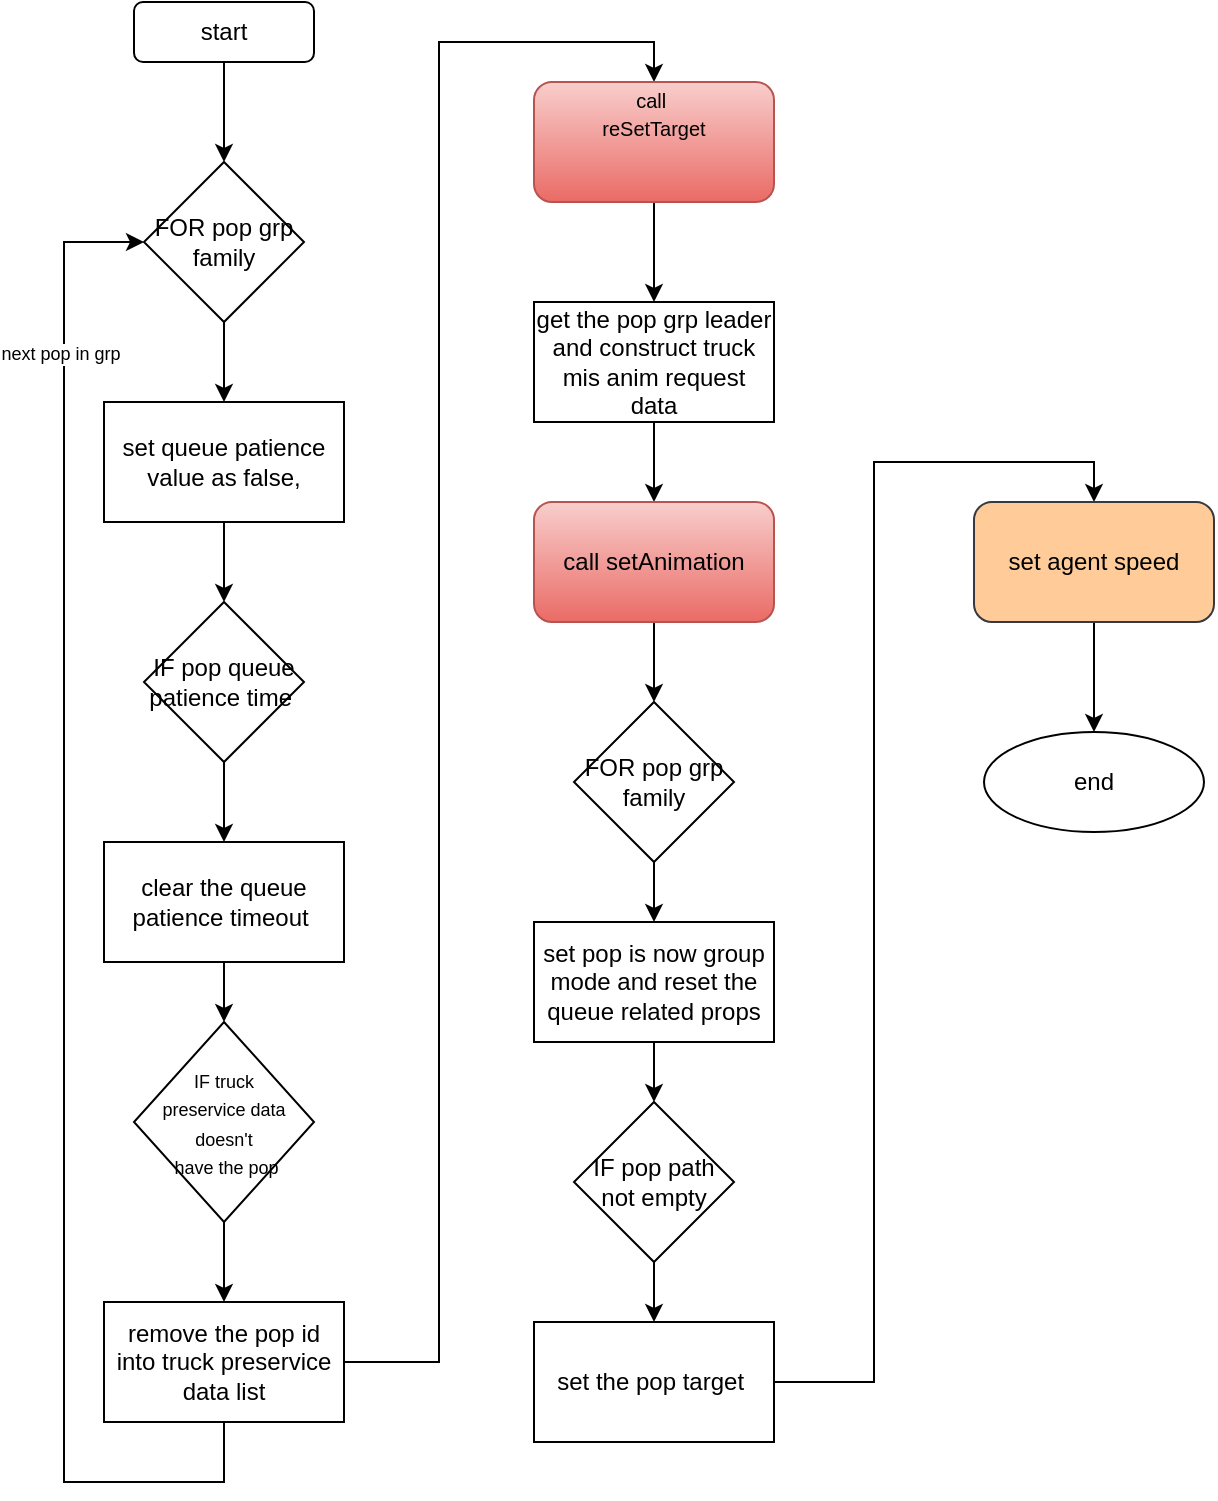 <mxfile version="17.5.0" type="github">
  <diagram id="FSfn0SIO48mECE26W4RL" name="Page-1">
    <mxGraphModel dx="1038" dy="579" grid="1" gridSize="10" guides="1" tooltips="1" connect="1" arrows="1" fold="1" page="1" pageScale="1" pageWidth="850" pageHeight="1100" math="0" shadow="0">
      <root>
        <mxCell id="0" />
        <mxCell id="1" parent="0" />
        <mxCell id="KkCJewTqqFNbLBELfUVH-3" value="" style="edgeStyle=orthogonalEdgeStyle;rounded=0;orthogonalLoop=1;jettySize=auto;html=1;" edge="1" parent="1" source="KkCJewTqqFNbLBELfUVH-1" target="KkCJewTqqFNbLBELfUVH-2">
          <mxGeometry relative="1" as="geometry" />
        </mxCell>
        <mxCell id="KkCJewTqqFNbLBELfUVH-1" value="start" style="rounded=1;whiteSpace=wrap;html=1;" vertex="1" parent="1">
          <mxGeometry x="80" y="30" width="90" height="30" as="geometry" />
        </mxCell>
        <mxCell id="KkCJewTqqFNbLBELfUVH-5" value="" style="edgeStyle=orthogonalEdgeStyle;rounded=0;orthogonalLoop=1;jettySize=auto;html=1;" edge="1" parent="1" source="KkCJewTqqFNbLBELfUVH-2" target="KkCJewTqqFNbLBELfUVH-4">
          <mxGeometry relative="1" as="geometry" />
        </mxCell>
        <mxCell id="KkCJewTqqFNbLBELfUVH-2" value="FOR pop grp family" style="rhombus;whiteSpace=wrap;html=1;" vertex="1" parent="1">
          <mxGeometry x="85" y="110" width="80" height="80" as="geometry" />
        </mxCell>
        <mxCell id="KkCJewTqqFNbLBELfUVH-7" value="" style="edgeStyle=orthogonalEdgeStyle;rounded=0;orthogonalLoop=1;jettySize=auto;html=1;" edge="1" parent="1" source="KkCJewTqqFNbLBELfUVH-4" target="KkCJewTqqFNbLBELfUVH-6">
          <mxGeometry relative="1" as="geometry" />
        </mxCell>
        <mxCell id="KkCJewTqqFNbLBELfUVH-4" value="set queue patience value as false,&lt;br&gt;" style="whiteSpace=wrap;html=1;" vertex="1" parent="1">
          <mxGeometry x="65" y="230" width="120" height="60" as="geometry" />
        </mxCell>
        <mxCell id="KkCJewTqqFNbLBELfUVH-9" value="" style="edgeStyle=orthogonalEdgeStyle;rounded=0;orthogonalLoop=1;jettySize=auto;html=1;" edge="1" parent="1" source="KkCJewTqqFNbLBELfUVH-6" target="KkCJewTqqFNbLBELfUVH-8">
          <mxGeometry relative="1" as="geometry" />
        </mxCell>
        <mxCell id="KkCJewTqqFNbLBELfUVH-6" value="IF pop queue patience time&amp;nbsp;" style="rhombus;whiteSpace=wrap;html=1;" vertex="1" parent="1">
          <mxGeometry x="85" y="330" width="80" height="80" as="geometry" />
        </mxCell>
        <mxCell id="KkCJewTqqFNbLBELfUVH-11" value="" style="edgeStyle=orthogonalEdgeStyle;rounded=0;orthogonalLoop=1;jettySize=auto;html=1;" edge="1" parent="1" source="KkCJewTqqFNbLBELfUVH-8" target="KkCJewTqqFNbLBELfUVH-10">
          <mxGeometry relative="1" as="geometry" />
        </mxCell>
        <mxCell id="KkCJewTqqFNbLBELfUVH-8" value="clear the queue patience timeout&amp;nbsp;" style="whiteSpace=wrap;html=1;" vertex="1" parent="1">
          <mxGeometry x="65" y="450" width="120" height="60" as="geometry" />
        </mxCell>
        <mxCell id="KkCJewTqqFNbLBELfUVH-13" value="" style="edgeStyle=orthogonalEdgeStyle;rounded=0;orthogonalLoop=1;jettySize=auto;html=1;fontSize=9;" edge="1" parent="1" source="KkCJewTqqFNbLBELfUVH-10" target="KkCJewTqqFNbLBELfUVH-12">
          <mxGeometry relative="1" as="geometry" />
        </mxCell>
        <mxCell id="KkCJewTqqFNbLBELfUVH-10" value="&lt;font style=&quot;font-size: 9px&quot;&gt;IF truck &lt;br&gt;preservice data doesn&#39;t&lt;br&gt;&amp;nbsp;have the pop&lt;/font&gt;" style="rhombus;whiteSpace=wrap;html=1;" vertex="1" parent="1">
          <mxGeometry x="80" y="540" width="90" height="100" as="geometry" />
        </mxCell>
        <mxCell id="KkCJewTqqFNbLBELfUVH-14" style="edgeStyle=orthogonalEdgeStyle;rounded=0;orthogonalLoop=1;jettySize=auto;html=1;entryX=0;entryY=0.5;entryDx=0;entryDy=0;fontSize=9;" edge="1" parent="1" source="KkCJewTqqFNbLBELfUVH-12" target="KkCJewTqqFNbLBELfUVH-2">
          <mxGeometry relative="1" as="geometry">
            <Array as="points">
              <mxPoint x="125" y="770" />
              <mxPoint x="45" y="770" />
              <mxPoint x="45" y="150" />
            </Array>
          </mxGeometry>
        </mxCell>
        <mxCell id="KkCJewTqqFNbLBELfUVH-15" value="next pop in grp" style="edgeLabel;html=1;align=center;verticalAlign=middle;resizable=0;points=[];fontSize=9;" vertex="1" connectable="0" parent="KkCJewTqqFNbLBELfUVH-14">
          <mxGeometry x="0.75" y="2" relative="1" as="geometry">
            <mxPoint as="offset" />
          </mxGeometry>
        </mxCell>
        <mxCell id="KkCJewTqqFNbLBELfUVH-17" style="edgeStyle=orthogonalEdgeStyle;rounded=0;orthogonalLoop=1;jettySize=auto;html=1;entryX=0.5;entryY=0;entryDx=0;entryDy=0;fontSize=9;" edge="1" parent="1" source="KkCJewTqqFNbLBELfUVH-12" target="KkCJewTqqFNbLBELfUVH-16">
          <mxGeometry relative="1" as="geometry" />
        </mxCell>
        <mxCell id="KkCJewTqqFNbLBELfUVH-12" value="remove the pop id into truck preservice data list" style="whiteSpace=wrap;html=1;" vertex="1" parent="1">
          <mxGeometry x="65" y="680" width="120" height="60" as="geometry" />
        </mxCell>
        <mxCell id="KkCJewTqqFNbLBELfUVH-19" value="" style="edgeStyle=orthogonalEdgeStyle;rounded=0;orthogonalLoop=1;jettySize=auto;html=1;fontSize=9;" edge="1" parent="1" source="KkCJewTqqFNbLBELfUVH-16" target="KkCJewTqqFNbLBELfUVH-18">
          <mxGeometry relative="1" as="geometry" />
        </mxCell>
        <mxCell id="KkCJewTqqFNbLBELfUVH-16" value="&lt;div&gt;&lt;font size=&quot;1&quot;&gt;call&amp;nbsp;&lt;/font&gt;&lt;/div&gt;&lt;font size=&quot;1&quot;&gt;reSetTarget&lt;/font&gt;&lt;div&gt;&lt;span style=&quot;color: rgba(0 , 0 , 0 , 0) ; font-family: monospace ; font-size: 0px&quot;&gt;%3CmxGraphModel%3E%3Croot%3E%3CmxCell%20id%3D%220%22%2F%3E%3CmxCell%20id%3D%221%22%20parent%3D%220%22%2F%3E%3CmxCell%20id%3D%222%22%20value%3D%22%26lt%3Bfont%20style%3D%26quot%3Bfont-size%3A%209px%26quot%3B%26gt%3Bdefine%20preAnimDurationTimefn%26lt%3B%2Ffont%26gt%3B%22%20style%3D%22rounded%3D1%3BwhiteSpace%3Dwrap%3Bhtml%3D1%3BfillColor%3D%23f8cecc%3BgradientColor%3D%23ea6b66%3BstrokeColor%3D%23b85450%3B%22%20vertex%3D%221%22%20parent%3D%221%22%3E%3CmxGeometry%20x%3D%2265%22%20y%3D%22270%22%20width%3D%22120%22%20height%3D%2260%22%20as%3D%22geometry%22%2F%3E%3C%2FmxCell%3E%3C%2Froot%3E%3C%2FmxGraphModel%3E&lt;/span&gt;&lt;span style=&quot;font-size: 0px&quot;&gt;&lt;font color=&quot;rgba(0, 0, 0, 0)&quot; face=&quot;monospace&quot;&gt;reSetTarget&lt;/font&gt;&lt;/span&gt;&lt;/div&gt;&lt;font color=&quot;#ba0000&quot; face=&quot;monospace&quot;&gt;&lt;span style=&quot;font-size: 0px&quot;&gt;reSetTarget&lt;/span&gt;&lt;span style=&quot;font-size: 0px&quot;&gt;reSetTargetreSetTargetreSetTargetreSetTarget&lt;/span&gt;&lt;/font&gt;" style="rounded=1;whiteSpace=wrap;html=1;fillColor=#f8cecc;gradientColor=#ea6b66;strokeColor=#b85450;" vertex="1" parent="1">
          <mxGeometry x="280" y="70" width="120" height="60" as="geometry" />
        </mxCell>
        <mxCell id="KkCJewTqqFNbLBELfUVH-21" value="" style="edgeStyle=orthogonalEdgeStyle;rounded=0;orthogonalLoop=1;jettySize=auto;html=1;fontSize=12;" edge="1" parent="1" source="KkCJewTqqFNbLBELfUVH-18" target="KkCJewTqqFNbLBELfUVH-20">
          <mxGeometry relative="1" as="geometry" />
        </mxCell>
        <mxCell id="KkCJewTqqFNbLBELfUVH-18" value="&lt;font style=&quot;font-size: 12px&quot;&gt;get the pop grp leader and construct truck mis anim request data&lt;/font&gt;" style="rounded=0;whiteSpace=wrap;html=1;fontSize=9;" vertex="1" parent="1">
          <mxGeometry x="280" y="180" width="120" height="60" as="geometry" />
        </mxCell>
        <mxCell id="KkCJewTqqFNbLBELfUVH-23" value="" style="edgeStyle=orthogonalEdgeStyle;rounded=0;orthogonalLoop=1;jettySize=auto;html=1;fontSize=12;" edge="1" parent="1" source="KkCJewTqqFNbLBELfUVH-20" target="KkCJewTqqFNbLBELfUVH-22">
          <mxGeometry relative="1" as="geometry" />
        </mxCell>
        <mxCell id="KkCJewTqqFNbLBELfUVH-20" value="call&amp;nbsp;setAnimation" style="rounded=1;whiteSpace=wrap;html=1;fillColor=#f8cecc;gradientColor=#ea6b66;strokeColor=#b85450;" vertex="1" parent="1">
          <mxGeometry x="280" y="280" width="120" height="60" as="geometry" />
        </mxCell>
        <mxCell id="KkCJewTqqFNbLBELfUVH-25" value="" style="edgeStyle=orthogonalEdgeStyle;rounded=0;orthogonalLoop=1;jettySize=auto;html=1;fontSize=12;" edge="1" parent="1" source="KkCJewTqqFNbLBELfUVH-22" target="KkCJewTqqFNbLBELfUVH-24">
          <mxGeometry relative="1" as="geometry" />
        </mxCell>
        <mxCell id="KkCJewTqqFNbLBELfUVH-22" value="FOR pop grp family" style="rhombus;whiteSpace=wrap;html=1;" vertex="1" parent="1">
          <mxGeometry x="300" y="380" width="80" height="80" as="geometry" />
        </mxCell>
        <mxCell id="KkCJewTqqFNbLBELfUVH-27" value="" style="edgeStyle=orthogonalEdgeStyle;rounded=0;orthogonalLoop=1;jettySize=auto;html=1;fontSize=12;" edge="1" parent="1" source="KkCJewTqqFNbLBELfUVH-24" target="KkCJewTqqFNbLBELfUVH-26">
          <mxGeometry relative="1" as="geometry" />
        </mxCell>
        <mxCell id="KkCJewTqqFNbLBELfUVH-24" value="set pop is now group mode and reset the queue related props" style="rounded=0;whiteSpace=wrap;html=1;fontSize=12;" vertex="1" parent="1">
          <mxGeometry x="280" y="490" width="120" height="60" as="geometry" />
        </mxCell>
        <mxCell id="KkCJewTqqFNbLBELfUVH-29" value="" style="edgeStyle=orthogonalEdgeStyle;rounded=0;orthogonalLoop=1;jettySize=auto;html=1;fontSize=12;" edge="1" parent="1" source="KkCJewTqqFNbLBELfUVH-26" target="KkCJewTqqFNbLBELfUVH-28">
          <mxGeometry relative="1" as="geometry" />
        </mxCell>
        <mxCell id="KkCJewTqqFNbLBELfUVH-26" value="IF pop path not empty" style="rhombus;whiteSpace=wrap;html=1;rounded=0;" vertex="1" parent="1">
          <mxGeometry x="300" y="580" width="80" height="80" as="geometry" />
        </mxCell>
        <mxCell id="KkCJewTqqFNbLBELfUVH-31" style="edgeStyle=orthogonalEdgeStyle;rounded=0;orthogonalLoop=1;jettySize=auto;html=1;entryX=0.5;entryY=0;entryDx=0;entryDy=0;fontSize=12;" edge="1" parent="1" source="KkCJewTqqFNbLBELfUVH-28" target="KkCJewTqqFNbLBELfUVH-30">
          <mxGeometry relative="1" as="geometry" />
        </mxCell>
        <mxCell id="KkCJewTqqFNbLBELfUVH-28" value="set the pop target&amp;nbsp;" style="whiteSpace=wrap;html=1;rounded=0;" vertex="1" parent="1">
          <mxGeometry x="280" y="690" width="120" height="60" as="geometry" />
        </mxCell>
        <mxCell id="KkCJewTqqFNbLBELfUVH-33" value="" style="edgeStyle=orthogonalEdgeStyle;rounded=0;orthogonalLoop=1;jettySize=auto;html=1;fontSize=12;" edge="1" parent="1" source="KkCJewTqqFNbLBELfUVH-30" target="KkCJewTqqFNbLBELfUVH-32">
          <mxGeometry relative="1" as="geometry" />
        </mxCell>
        <mxCell id="KkCJewTqqFNbLBELfUVH-30" value="set agent speed" style="rounded=1;whiteSpace=wrap;html=1;fillColor=#ffcc99;strokeColor=#36393d;" vertex="1" parent="1">
          <mxGeometry x="500" y="280" width="120" height="60" as="geometry" />
        </mxCell>
        <mxCell id="KkCJewTqqFNbLBELfUVH-32" value="end" style="ellipse;whiteSpace=wrap;html=1;fontSize=12;" vertex="1" parent="1">
          <mxGeometry x="505" y="395" width="110" height="50" as="geometry" />
        </mxCell>
      </root>
    </mxGraphModel>
  </diagram>
</mxfile>
